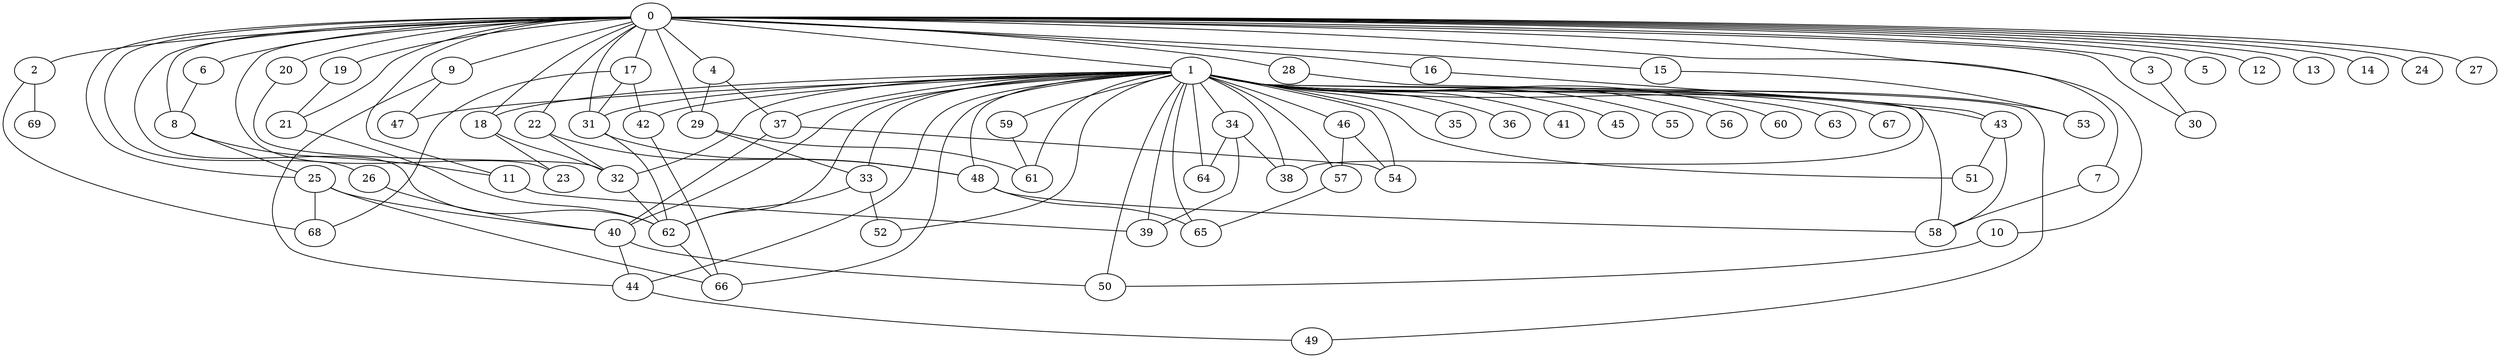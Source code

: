 
graph graphname {
    0 -- 1
0 -- 2
0 -- 3
0 -- 4
0 -- 5
0 -- 6
0 -- 7
0 -- 8
0 -- 9
0 -- 10
0 -- 11
0 -- 12
0 -- 13
0 -- 14
0 -- 15
0 -- 16
0 -- 17
0 -- 18
0 -- 19
0 -- 20
0 -- 21
0 -- 22
0 -- 23
0 -- 24
0 -- 25
0 -- 26
0 -- 27
0 -- 28
0 -- 29
0 -- 30
0 -- 31
0 -- 62
1 -- 32
1 -- 33
1 -- 34
1 -- 35
1 -- 36
1 -- 37
1 -- 38
1 -- 39
1 -- 40
1 -- 41
1 -- 42
1 -- 43
1 -- 44
1 -- 45
1 -- 46
1 -- 47
1 -- 48
1 -- 49
1 -- 50
1 -- 51
1 -- 52
1 -- 53
1 -- 54
1 -- 55
1 -- 56
1 -- 57
1 -- 58
1 -- 59
1 -- 60
1 -- 61
1 -- 62
1 -- 63
1 -- 64
1 -- 65
1 -- 66
1 -- 67
1 -- 18
1 -- 31
2 -- 68
2 -- 69
3 -- 30
4 -- 29
4 -- 37
6 -- 8
7 -- 58
8 -- 25
8 -- 11
9 -- 47
9 -- 44
10 -- 50
11 -- 39
15 -- 53
16 -- 43
17 -- 68
17 -- 42
17 -- 31
18 -- 23
18 -- 32
19 -- 21
20 -- 32
21 -- 62
22 -- 48
22 -- 32
25 -- 66
25 -- 68
25 -- 40
26 -- 40
28 -- 38
29 -- 61
29 -- 33
31 -- 48
31 -- 62
32 -- 62
33 -- 62
33 -- 52
34 -- 38
34 -- 39
34 -- 64
37 -- 40
37 -- 54
40 -- 50
40 -- 44
42 -- 66
43 -- 51
43 -- 58
44 -- 49
46 -- 57
46 -- 54
48 -- 58
48 -- 65
57 -- 65
59 -- 61
62 -- 66

}
